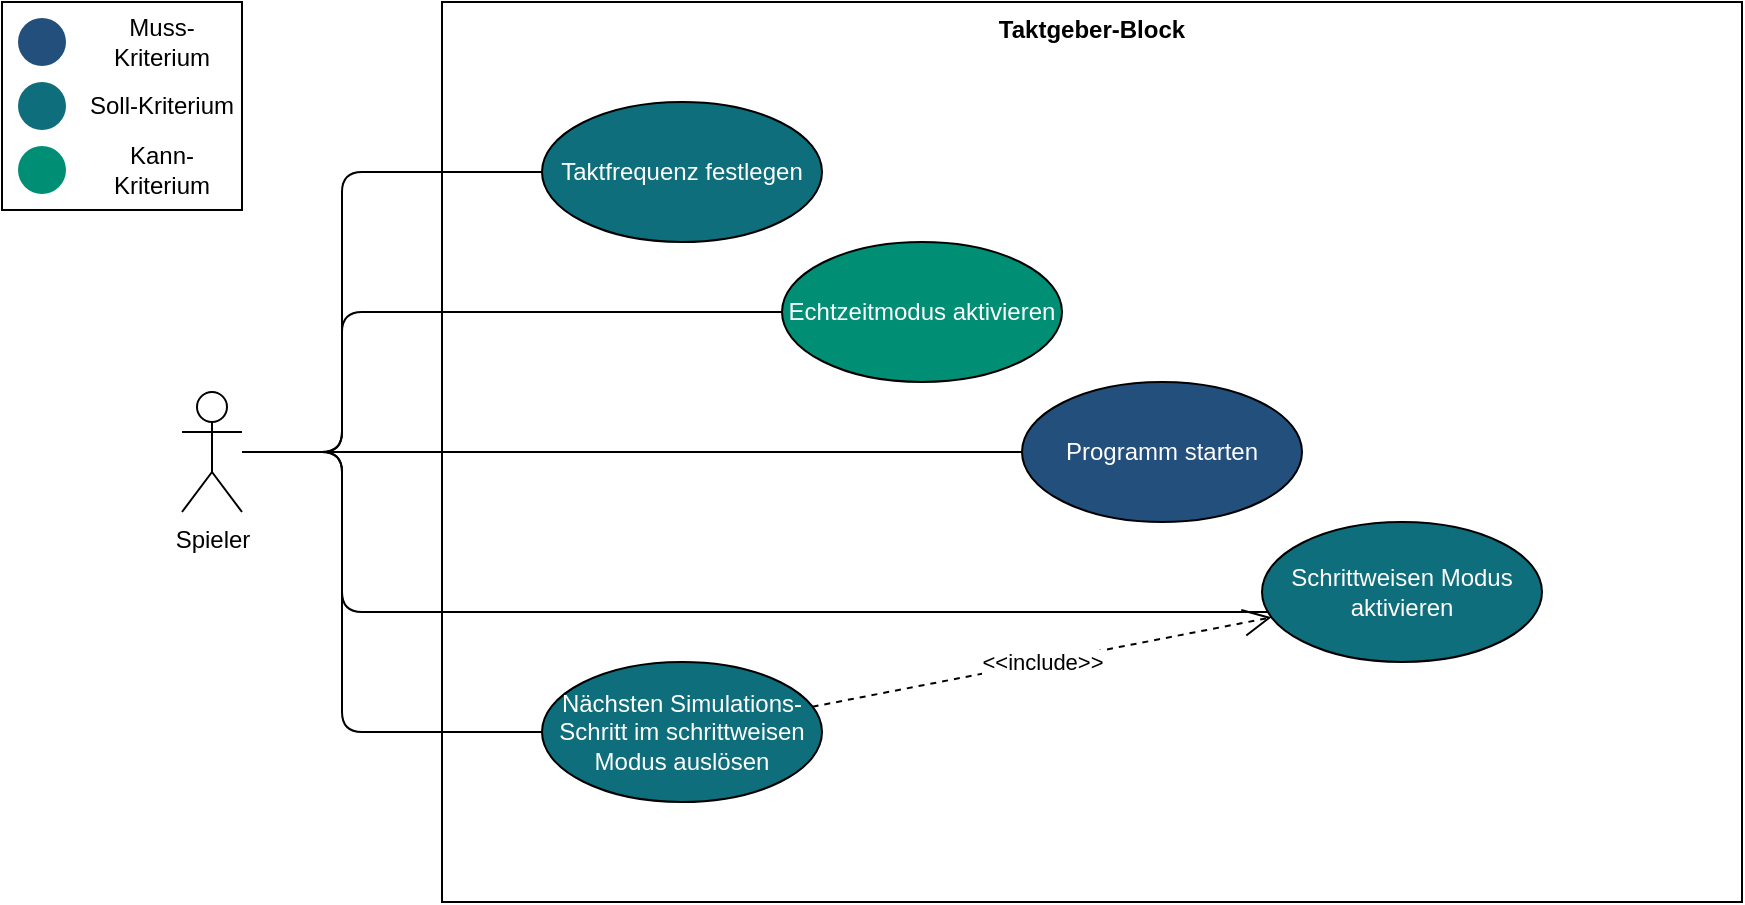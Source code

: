 <mxfile version="22.1.4" type="github">
  <diagram name="Seite-1" id="OXkxgQvWDy9cVKW653cp">
    <mxGraphModel dx="2860" dy="1157" grid="1" gridSize="10" guides="1" tooltips="1" connect="1" arrows="1" fold="1" page="1" pageScale="1" pageWidth="827" pageHeight="1169" math="0" shadow="0">
      <root>
        <mxCell id="0" />
        <mxCell id="1" parent="0" />
        <mxCell id="gxa01ytoDyefAKeziYTw-1" value="&lt;b&gt;Taktgeber-Block&lt;/b&gt;" style="whiteSpace=wrap;html=1;fillColor=#FFFFFF;verticalAlign=top;" parent="1" vertex="1">
          <mxGeometry x="130" width="650" height="450" as="geometry" />
        </mxCell>
        <mxCell id="UcnZlE-DtnoddFtxd9G8-1" style="edgeStyle=orthogonalEdgeStyle;shape=connector;rounded=1;orthogonalLoop=1;jettySize=auto;html=1;labelBackgroundColor=default;strokeColor=default;align=center;verticalAlign=middle;fontFamily=Helvetica;fontSize=11;fontColor=default;endArrow=none;endFill=0;" parent="1" source="gxa01ytoDyefAKeziYTw-10" target="gxa01ytoDyefAKeziYTw-11" edge="1">
          <mxGeometry relative="1" as="geometry">
            <Array as="points">
              <mxPoint x="80" y="225" />
              <mxPoint x="80" y="85" />
            </Array>
          </mxGeometry>
        </mxCell>
        <mxCell id="UcnZlE-DtnoddFtxd9G8-2" style="edgeStyle=orthogonalEdgeStyle;shape=connector;rounded=1;orthogonalLoop=1;jettySize=auto;html=1;labelBackgroundColor=default;strokeColor=default;align=center;verticalAlign=middle;fontFamily=Helvetica;fontSize=11;fontColor=default;endArrow=none;endFill=0;" parent="1" source="gxa01ytoDyefAKeziYTw-10" target="gxa01ytoDyefAKeziYTw-14" edge="1">
          <mxGeometry relative="1" as="geometry">
            <Array as="points">
              <mxPoint x="80" y="225" />
              <mxPoint x="80" y="155" />
            </Array>
          </mxGeometry>
        </mxCell>
        <mxCell id="UcnZlE-DtnoddFtxd9G8-3" style="edgeStyle=orthogonalEdgeStyle;shape=connector;rounded=1;orthogonalLoop=1;jettySize=auto;html=1;labelBackgroundColor=default;strokeColor=default;align=center;verticalAlign=middle;fontFamily=Helvetica;fontSize=11;fontColor=default;endArrow=none;endFill=0;" parent="1" source="gxa01ytoDyefAKeziYTw-10" target="gxa01ytoDyefAKeziYTw-12" edge="1">
          <mxGeometry relative="1" as="geometry">
            <Array as="points">
              <mxPoint x="80" y="225" />
              <mxPoint x="80" y="305" />
            </Array>
          </mxGeometry>
        </mxCell>
        <mxCell id="UcnZlE-DtnoddFtxd9G8-4" style="edgeStyle=orthogonalEdgeStyle;shape=connector;rounded=1;orthogonalLoop=1;jettySize=auto;html=1;labelBackgroundColor=default;strokeColor=default;align=center;verticalAlign=middle;fontFamily=Helvetica;fontSize=11;fontColor=default;endArrow=none;endFill=0;" parent="1" source="gxa01ytoDyefAKeziYTw-10" target="gxa01ytoDyefAKeziYTw-18" edge="1">
          <mxGeometry relative="1" as="geometry">
            <Array as="points">
              <mxPoint x="290" y="225" />
              <mxPoint x="290" y="225" />
            </Array>
          </mxGeometry>
        </mxCell>
        <mxCell id="UcnZlE-DtnoddFtxd9G8-5" style="edgeStyle=orthogonalEdgeStyle;shape=connector;rounded=1;orthogonalLoop=1;jettySize=auto;html=1;labelBackgroundColor=default;strokeColor=default;align=center;verticalAlign=middle;fontFamily=Helvetica;fontSize=11;fontColor=default;endArrow=none;endFill=0;" parent="1" source="gxa01ytoDyefAKeziYTw-10" target="gxa01ytoDyefAKeziYTw-13" edge="1">
          <mxGeometry relative="1" as="geometry">
            <Array as="points">
              <mxPoint x="80" y="225" />
              <mxPoint x="80" y="365" />
            </Array>
          </mxGeometry>
        </mxCell>
        <mxCell id="gxa01ytoDyefAKeziYTw-10" value="Spieler" style="shape=umlActor;verticalLabelPosition=bottom;labelBackgroundColor=#ffffff;verticalAlign=top;html=1;fillColor=none;" parent="1" vertex="1">
          <mxGeometry y="195" width="30" height="60" as="geometry" />
        </mxCell>
        <mxCell id="gxa01ytoDyefAKeziYTw-11" value="Taktfrequenz festlegen" style="ellipse;whiteSpace=wrap;html=1;fillColor=#0e6e7c;fontColor=#FFFFFF;" parent="1" vertex="1">
          <mxGeometry x="180" y="50" width="140" height="70" as="geometry" />
        </mxCell>
        <mxCell id="gxa01ytoDyefAKeziYTw-12" value="Schrittweisen Modus aktivieren" style="ellipse;whiteSpace=wrap;html=1;fillColor=#0e6e7c;fontColor=#FFFFFF;" parent="1" vertex="1">
          <mxGeometry x="540" y="260" width="140" height="70" as="geometry" />
        </mxCell>
        <mxCell id="gxa01ytoDyefAKeziYTw-13" value="Nächsten Simulations-Schritt im schrittweisen Modus auslösen" style="ellipse;whiteSpace=wrap;html=1;fillColor=#0e6e7c;fontColor=#FFFFFF;" parent="1" vertex="1">
          <mxGeometry x="180" y="330" width="140" height="70" as="geometry" />
        </mxCell>
        <mxCell id="gxa01ytoDyefAKeziYTw-14" value="Echtzeitmodus aktivieren" style="ellipse;whiteSpace=wrap;html=1;fillColor=#008e74;fontColor=#FFFFFF;" parent="1" vertex="1">
          <mxGeometry x="300" y="120" width="140" height="70" as="geometry" />
        </mxCell>
        <mxCell id="gxa01ytoDyefAKeziYTw-18" value="Programm starten" style="ellipse;whiteSpace=wrap;html=1;fillColor=#234f7c;fontColor=#FFFFFF;" parent="1" vertex="1">
          <mxGeometry x="420" y="190" width="140" height="70" as="geometry" />
        </mxCell>
        <mxCell id="CpVjR9JPPt4fzG-wKG0z-1" value="" style="group;aspect=fixed;" parent="1" vertex="1" connectable="0">
          <mxGeometry x="-90" width="120" height="104" as="geometry" />
        </mxCell>
        <mxCell id="CpVjR9JPPt4fzG-wKG0z-2" value="" style="ellipse;whiteSpace=wrap;html=1;strokeColor=none;fillColor=#234F7C;" parent="CpVjR9JPPt4fzG-wKG0z-1" vertex="1">
          <mxGeometry x="8" y="8" width="24" height="24" as="geometry" />
        </mxCell>
        <mxCell id="CpVjR9JPPt4fzG-wKG0z-3" value="" style="ellipse;whiteSpace=wrap;html=1;strokeColor=none;fillColor=#0E6E7C;" parent="CpVjR9JPPt4fzG-wKG0z-1" vertex="1">
          <mxGeometry x="8" y="40.0" width="24" height="24" as="geometry" />
        </mxCell>
        <mxCell id="CpVjR9JPPt4fzG-wKG0z-4" value="" style="ellipse;whiteSpace=wrap;html=1;strokeColor=none;fillColor=#008E74;" parent="CpVjR9JPPt4fzG-wKG0z-1" vertex="1">
          <mxGeometry x="8" y="72.0" width="24" height="24" as="geometry" />
        </mxCell>
        <mxCell id="CpVjR9JPPt4fzG-wKG0z-5" value="Muss-Kriterium" style="text;html=1;strokeColor=none;fillColor=none;align=center;verticalAlign=middle;whiteSpace=wrap;rounded=0;" parent="CpVjR9JPPt4fzG-wKG0z-1" vertex="1">
          <mxGeometry x="40" y="8" width="80" height="24" as="geometry" />
        </mxCell>
        <mxCell id="CpVjR9JPPt4fzG-wKG0z-6" value="Soll-Kriterium" style="text;html=1;strokeColor=none;fillColor=none;align=center;verticalAlign=middle;whiteSpace=wrap;rounded=0;" parent="CpVjR9JPPt4fzG-wKG0z-1" vertex="1">
          <mxGeometry x="40" y="40.0" width="80" height="24" as="geometry" />
        </mxCell>
        <mxCell id="CpVjR9JPPt4fzG-wKG0z-7" value="Kann-Kriterium" style="text;html=1;strokeColor=none;fillColor=none;align=center;verticalAlign=middle;whiteSpace=wrap;rounded=0;" parent="CpVjR9JPPt4fzG-wKG0z-1" vertex="1">
          <mxGeometry x="40" y="72.0" width="80" height="24" as="geometry" />
        </mxCell>
        <mxCell id="CpVjR9JPPt4fzG-wKG0z-8" value="" style="rounded=0;whiteSpace=wrap;html=1;fillColor=none;aspect=fixed;" parent="CpVjR9JPPt4fzG-wKG0z-1" vertex="1">
          <mxGeometry width="119.995" height="103.996" as="geometry" />
        </mxCell>
        <mxCell id="ffqLPib3JoliLc_wA6Un-1" value="&amp;lt;&amp;lt;include&amp;gt;&amp;gt;" style="endArrow=open;endSize=12;dashed=1;html=1;rounded=0;" edge="1" parent="1" source="gxa01ytoDyefAKeziYTw-13" target="gxa01ytoDyefAKeziYTw-12">
          <mxGeometry width="160" relative="1" as="geometry">
            <mxPoint x="210" y="570" as="sourcePoint" />
            <mxPoint x="370" y="570" as="targetPoint" />
          </mxGeometry>
        </mxCell>
      </root>
    </mxGraphModel>
  </diagram>
</mxfile>
